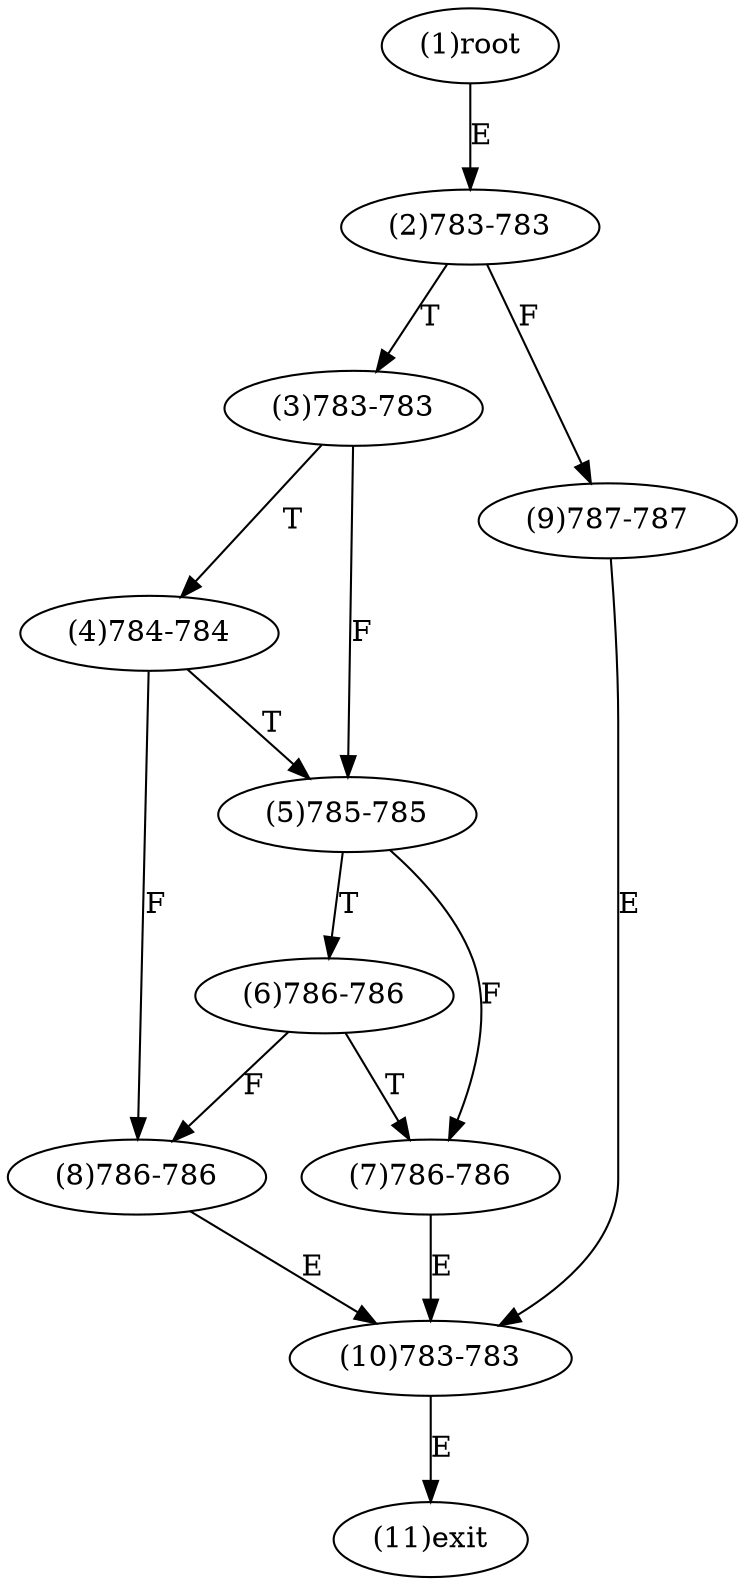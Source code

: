 digraph "" { 
1[ label="(1)root"];
2[ label="(2)783-783"];
3[ label="(3)783-783"];
4[ label="(4)784-784"];
5[ label="(5)785-785"];
6[ label="(6)786-786"];
7[ label="(7)786-786"];
8[ label="(8)786-786"];
9[ label="(9)787-787"];
10[ label="(10)783-783"];
11[ label="(11)exit"];
1->2[ label="E"];
2->9[ label="F"];
2->3[ label="T"];
3->5[ label="F"];
3->4[ label="T"];
4->8[ label="F"];
4->5[ label="T"];
5->7[ label="F"];
5->6[ label="T"];
6->8[ label="F"];
6->7[ label="T"];
7->10[ label="E"];
8->10[ label="E"];
9->10[ label="E"];
10->11[ label="E"];
}